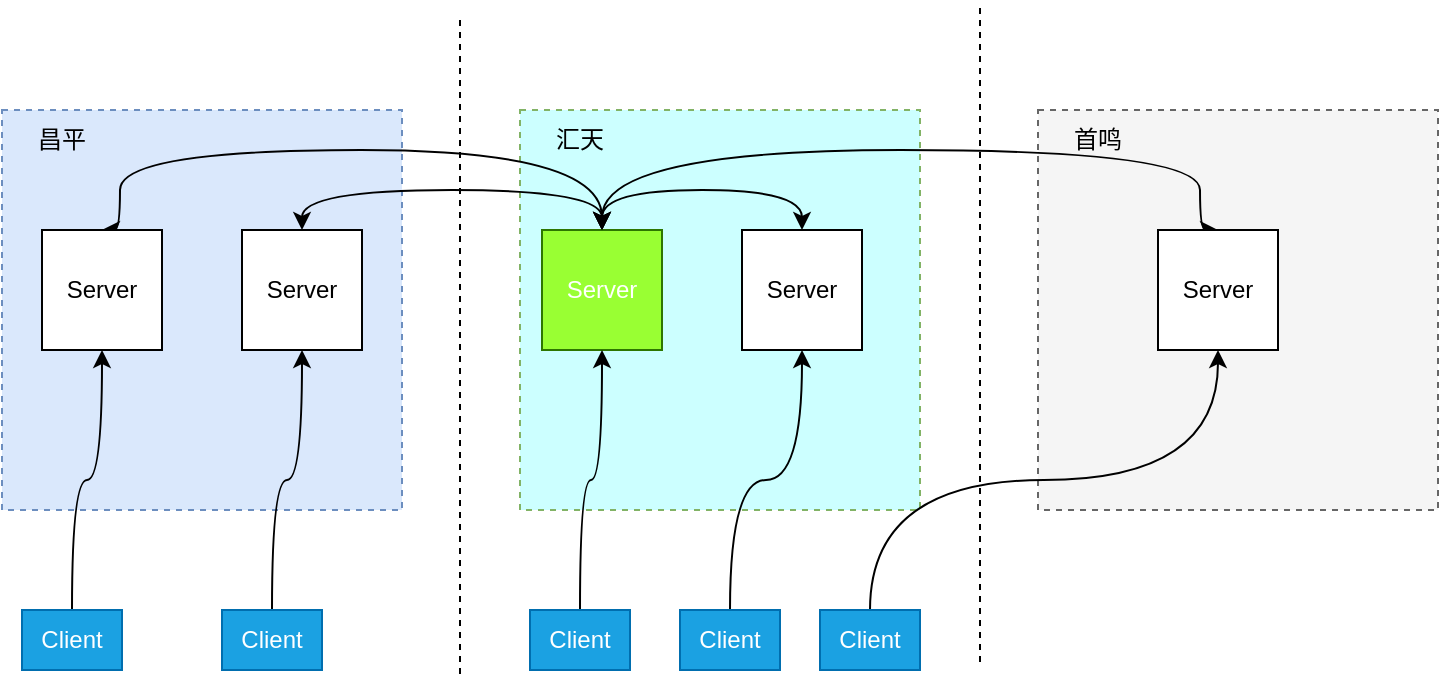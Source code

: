 <mxfile version="22.1.16" type="github">
  <diagram name="第 1 页" id="aM8MyEtm3VlhMONQJNFk">
    <mxGraphModel dx="1093" dy="713" grid="1" gridSize="10" guides="1" tooltips="1" connect="1" arrows="1" fold="1" page="1" pageScale="1" pageWidth="827" pageHeight="1169" math="0" shadow="0">
      <root>
        <mxCell id="0" />
        <mxCell id="1" parent="0" />
        <mxCell id="BjkmH7uCjiQFdwWJbEcq-1" value="" style="rounded=0;whiteSpace=wrap;html=1;dashed=1;fillColor=#CCFFFF;strokeColor=#82b366;" vertex="1" parent="1">
          <mxGeometry x="290" y="140" width="200" height="200" as="geometry" />
        </mxCell>
        <mxCell id="BjkmH7uCjiQFdwWJbEcq-2" value="" style="rounded=0;whiteSpace=wrap;html=1;dashed=1;fillColor=#dae8fc;strokeColor=#6c8ebf;" vertex="1" parent="1">
          <mxGeometry x="31" y="140" width="200" height="200" as="geometry" />
        </mxCell>
        <mxCell id="BjkmH7uCjiQFdwWJbEcq-3" value="" style="rounded=0;whiteSpace=wrap;html=1;dashed=1;fillColor=#f5f5f5;fontColor=#333333;strokeColor=#666666;" vertex="1" parent="1">
          <mxGeometry x="549" y="140" width="200" height="200" as="geometry" />
        </mxCell>
        <mxCell id="BjkmH7uCjiQFdwWJbEcq-4" value="汇天" style="text;html=1;strokeColor=none;fillColor=none;align=center;verticalAlign=middle;whiteSpace=wrap;rounded=0;" vertex="1" parent="1">
          <mxGeometry x="290" y="140" width="60" height="30" as="geometry" />
        </mxCell>
        <mxCell id="BjkmH7uCjiQFdwWJbEcq-5" value="昌平" style="text;html=1;strokeColor=none;fillColor=none;align=center;verticalAlign=middle;whiteSpace=wrap;rounded=0;" vertex="1" parent="1">
          <mxGeometry x="31" y="140" width="60" height="30" as="geometry" />
        </mxCell>
        <mxCell id="BjkmH7uCjiQFdwWJbEcq-6" value="首鸣" style="text;html=1;strokeColor=none;fillColor=none;align=center;verticalAlign=middle;whiteSpace=wrap;rounded=0;" vertex="1" parent="1">
          <mxGeometry x="549" y="140" width="60" height="30" as="geometry" />
        </mxCell>
        <mxCell id="BjkmH7uCjiQFdwWJbEcq-15" style="edgeStyle=orthogonalEdgeStyle;rounded=0;orthogonalLoop=1;jettySize=auto;html=1;exitX=0.5;exitY=0;exitDx=0;exitDy=0;entryX=0.5;entryY=0;entryDx=0;entryDy=0;elbow=vertical;curved=1;startArrow=classic;startFill=1;" edge="1" parent="1" source="BjkmH7uCjiQFdwWJbEcq-7" target="BjkmH7uCjiQFdwWJbEcq-8">
          <mxGeometry relative="1" as="geometry" />
        </mxCell>
        <mxCell id="BjkmH7uCjiQFdwWJbEcq-16" style="edgeStyle=orthogonalEdgeStyle;rounded=0;orthogonalLoop=1;jettySize=auto;html=1;exitX=0.5;exitY=0;exitDx=0;exitDy=0;entryX=0.5;entryY=0;entryDx=0;entryDy=0;curved=1;startArrow=classic;startFill=1;" edge="1" parent="1" source="BjkmH7uCjiQFdwWJbEcq-7" target="BjkmH7uCjiQFdwWJbEcq-11">
          <mxGeometry relative="1" as="geometry">
            <Array as="points">
              <mxPoint x="331" y="160" />
              <mxPoint x="630" y="160" />
            </Array>
          </mxGeometry>
        </mxCell>
        <mxCell id="BjkmH7uCjiQFdwWJbEcq-7" value="Server" style="rounded=0;whiteSpace=wrap;html=1;fillColor=#99FF33;fontColor=#ffffff;strokeColor=#2D7600;" vertex="1" parent="1">
          <mxGeometry x="301" y="200" width="60" height="60" as="geometry" />
        </mxCell>
        <mxCell id="BjkmH7uCjiQFdwWJbEcq-8" value="Server" style="rounded=0;whiteSpace=wrap;html=1;" vertex="1" parent="1">
          <mxGeometry x="401" y="200" width="60" height="60" as="geometry" />
        </mxCell>
        <mxCell id="BjkmH7uCjiQFdwWJbEcq-14" style="edgeStyle=orthogonalEdgeStyle;rounded=0;orthogonalLoop=1;jettySize=auto;html=1;exitX=0.5;exitY=0;exitDx=0;exitDy=0;curved=1;entryX=0.5;entryY=0;entryDx=0;entryDy=0;startArrow=classic;startFill=1;" edge="1" parent="1" source="BjkmH7uCjiQFdwWJbEcq-9" target="BjkmH7uCjiQFdwWJbEcq-7">
          <mxGeometry relative="1" as="geometry">
            <mxPoint x="330" y="190" as="targetPoint" />
            <Array as="points">
              <mxPoint x="90" y="160" />
              <mxPoint x="331" y="160" />
            </Array>
          </mxGeometry>
        </mxCell>
        <mxCell id="BjkmH7uCjiQFdwWJbEcq-9" value="Server" style="rounded=0;whiteSpace=wrap;html=1;" vertex="1" parent="1">
          <mxGeometry x="51" y="200" width="60" height="60" as="geometry" />
        </mxCell>
        <mxCell id="BjkmH7uCjiQFdwWJbEcq-12" style="edgeStyle=orthogonalEdgeStyle;rounded=0;orthogonalLoop=1;jettySize=auto;html=1;exitX=0.5;exitY=0;exitDx=0;exitDy=0;entryX=0.5;entryY=0;entryDx=0;entryDy=0;curved=1;endArrow=classic;endFill=1;startArrow=classic;startFill=1;" edge="1" parent="1" source="BjkmH7uCjiQFdwWJbEcq-10" target="BjkmH7uCjiQFdwWJbEcq-7">
          <mxGeometry relative="1" as="geometry" />
        </mxCell>
        <mxCell id="BjkmH7uCjiQFdwWJbEcq-10" value="Server" style="rounded=0;whiteSpace=wrap;html=1;" vertex="1" parent="1">
          <mxGeometry x="151" y="200" width="60" height="60" as="geometry" />
        </mxCell>
        <mxCell id="BjkmH7uCjiQFdwWJbEcq-11" value="Server" style="rounded=0;whiteSpace=wrap;html=1;" vertex="1" parent="1">
          <mxGeometry x="609" y="200" width="60" height="60" as="geometry" />
        </mxCell>
        <mxCell id="BjkmH7uCjiQFdwWJbEcq-28" style="edgeStyle=orthogonalEdgeStyle;rounded=0;orthogonalLoop=1;jettySize=auto;html=1;exitX=0.5;exitY=0;exitDx=0;exitDy=0;entryX=0.5;entryY=1;entryDx=0;entryDy=0;curved=1;" edge="1" parent="1" source="BjkmH7uCjiQFdwWJbEcq-17" target="BjkmH7uCjiQFdwWJbEcq-9">
          <mxGeometry relative="1" as="geometry" />
        </mxCell>
        <mxCell id="BjkmH7uCjiQFdwWJbEcq-17" value="Client" style="rounded=0;whiteSpace=wrap;html=1;fillColor=#1ba1e2;strokeColor=#006EAF;fontColor=#ffffff;" vertex="1" parent="1">
          <mxGeometry x="41" y="390" width="50" height="30" as="geometry" />
        </mxCell>
        <mxCell id="BjkmH7uCjiQFdwWJbEcq-29" style="edgeStyle=orthogonalEdgeStyle;rounded=0;orthogonalLoop=1;jettySize=auto;html=1;exitX=0.5;exitY=0;exitDx=0;exitDy=0;entryX=0.5;entryY=1;entryDx=0;entryDy=0;curved=1;" edge="1" parent="1" source="BjkmH7uCjiQFdwWJbEcq-24" target="BjkmH7uCjiQFdwWJbEcq-10">
          <mxGeometry relative="1" as="geometry" />
        </mxCell>
        <mxCell id="BjkmH7uCjiQFdwWJbEcq-24" value="Client" style="rounded=0;whiteSpace=wrap;html=1;fillColor=#1ba1e2;strokeColor=#006EAF;fontColor=#ffffff;" vertex="1" parent="1">
          <mxGeometry x="141" y="390" width="50" height="30" as="geometry" />
        </mxCell>
        <mxCell id="BjkmH7uCjiQFdwWJbEcq-30" style="edgeStyle=orthogonalEdgeStyle;rounded=0;orthogonalLoop=1;jettySize=auto;html=1;exitX=0.5;exitY=0;exitDx=0;exitDy=0;curved=1;" edge="1" parent="1" source="BjkmH7uCjiQFdwWJbEcq-25" target="BjkmH7uCjiQFdwWJbEcq-7">
          <mxGeometry relative="1" as="geometry" />
        </mxCell>
        <mxCell id="BjkmH7uCjiQFdwWJbEcq-25" value="Client" style="rounded=0;whiteSpace=wrap;html=1;fillColor=#1ba1e2;strokeColor=#006EAF;fontColor=#ffffff;" vertex="1" parent="1">
          <mxGeometry x="295" y="390" width="50" height="30" as="geometry" />
        </mxCell>
        <mxCell id="BjkmH7uCjiQFdwWJbEcq-32" style="edgeStyle=orthogonalEdgeStyle;rounded=0;orthogonalLoop=1;jettySize=auto;html=1;exitX=0.5;exitY=0;exitDx=0;exitDy=0;elbow=vertical;curved=1;" edge="1" parent="1" source="BjkmH7uCjiQFdwWJbEcq-26" target="BjkmH7uCjiQFdwWJbEcq-8">
          <mxGeometry relative="1" as="geometry" />
        </mxCell>
        <mxCell id="BjkmH7uCjiQFdwWJbEcq-26" value="Client" style="rounded=0;whiteSpace=wrap;html=1;fillColor=#1ba1e2;strokeColor=#006EAF;fontColor=#ffffff;" vertex="1" parent="1">
          <mxGeometry x="370" y="390" width="50" height="30" as="geometry" />
        </mxCell>
        <mxCell id="BjkmH7uCjiQFdwWJbEcq-31" style="edgeStyle=orthogonalEdgeStyle;rounded=0;orthogonalLoop=1;jettySize=auto;html=1;exitX=0.5;exitY=0;exitDx=0;exitDy=0;entryX=0.5;entryY=1;entryDx=0;entryDy=0;curved=1;" edge="1" parent="1" source="BjkmH7uCjiQFdwWJbEcq-27" target="BjkmH7uCjiQFdwWJbEcq-11">
          <mxGeometry relative="1" as="geometry" />
        </mxCell>
        <mxCell id="BjkmH7uCjiQFdwWJbEcq-27" value="Client" style="rounded=0;whiteSpace=wrap;html=1;fillColor=#1ba1e2;strokeColor=#006EAF;fontColor=#ffffff;" vertex="1" parent="1">
          <mxGeometry x="440" y="390" width="50" height="30" as="geometry" />
        </mxCell>
        <mxCell id="BjkmH7uCjiQFdwWJbEcq-33" value="" style="endArrow=none;dashed=1;html=1;rounded=0;" edge="1" parent="1">
          <mxGeometry width="50" height="50" relative="1" as="geometry">
            <mxPoint x="260" y="422" as="sourcePoint" />
            <mxPoint x="260" y="92" as="targetPoint" />
          </mxGeometry>
        </mxCell>
        <mxCell id="BjkmH7uCjiQFdwWJbEcq-34" value="" style="endArrow=none;dashed=1;html=1;rounded=0;" edge="1" parent="1">
          <mxGeometry width="50" height="50" relative="1" as="geometry">
            <mxPoint x="520" y="416" as="sourcePoint" />
            <mxPoint x="520" y="86" as="targetPoint" />
          </mxGeometry>
        </mxCell>
      </root>
    </mxGraphModel>
  </diagram>
</mxfile>
